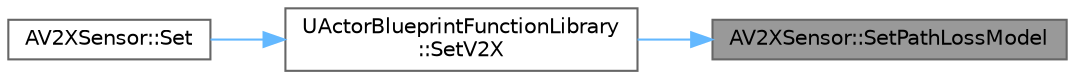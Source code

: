 digraph "AV2XSensor::SetPathLossModel"
{
 // INTERACTIVE_SVG=YES
 // LATEX_PDF_SIZE
  bgcolor="transparent";
  edge [fontname=Helvetica,fontsize=10,labelfontname=Helvetica,labelfontsize=10];
  node [fontname=Helvetica,fontsize=10,shape=box,height=0.2,width=0.4];
  rankdir="RL";
  Node1 [id="Node000001",label="AV2XSensor::SetPathLossModel",height=0.2,width=0.4,color="gray40", fillcolor="grey60", style="filled", fontcolor="black",tooltip=" "];
  Node1 -> Node2 [id="edge1_Node000001_Node000002",dir="back",color="steelblue1",style="solid",tooltip=" "];
  Node2 [id="Node000002",label="UActorBlueprintFunctionLibrary\l::SetV2X",height=0.2,width=0.4,color="grey40", fillcolor="white", style="filled",URL="$dd/da3/classUActorBlueprintFunctionLibrary.html#a664347ac38a83e63948914b13cdabd78",tooltip=" "];
  Node2 -> Node3 [id="edge2_Node000002_Node000003",dir="back",color="steelblue1",style="solid",tooltip=" "];
  Node3 [id="Node000003",label="AV2XSensor::Set",height=0.2,width=0.4,color="grey40", fillcolor="white", style="filled",URL="$d3/dd4/classAV2XSensor.html#a1c79ddecf44f18a7be76735974910946",tooltip=" "];
}
